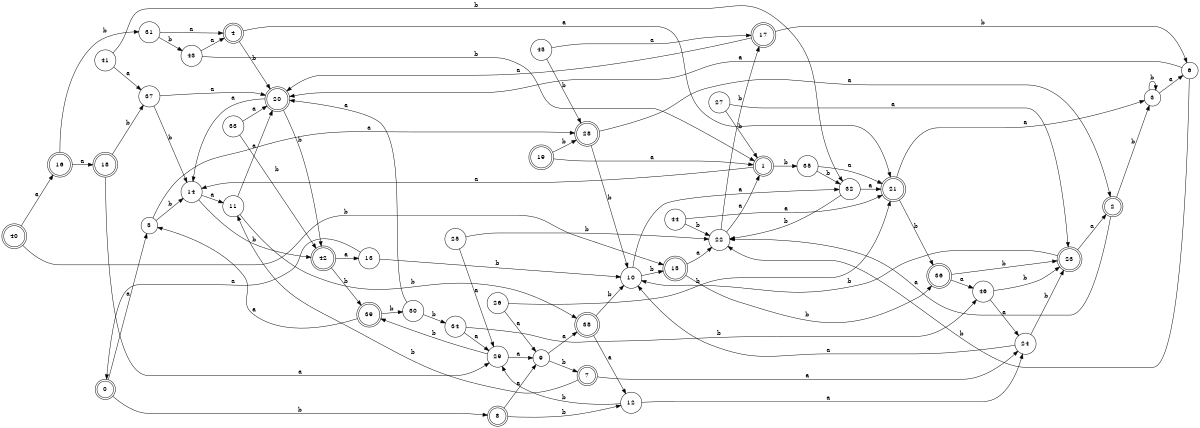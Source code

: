 digraph n38_9 {
__start0 [label="" shape="none"];

rankdir=LR;
size="8,5";

s0 [style="rounded,filled", color="black", fillcolor="white" shape="doublecircle", label="0"];
s1 [style="rounded,filled", color="black", fillcolor="white" shape="doublecircle", label="1"];
s2 [style="rounded,filled", color="black", fillcolor="white" shape="doublecircle", label="2"];
s3 [style="filled", color="black", fillcolor="white" shape="circle", label="3"];
s4 [style="rounded,filled", color="black", fillcolor="white" shape="doublecircle", label="4"];
s5 [style="filled", color="black", fillcolor="white" shape="circle", label="5"];
s6 [style="filled", color="black", fillcolor="white" shape="circle", label="6"];
s7 [style="rounded,filled", color="black", fillcolor="white" shape="doublecircle", label="7"];
s8 [style="rounded,filled", color="black", fillcolor="white" shape="doublecircle", label="8"];
s9 [style="filled", color="black", fillcolor="white" shape="circle", label="9"];
s10 [style="filled", color="black", fillcolor="white" shape="circle", label="10"];
s11 [style="filled", color="black", fillcolor="white" shape="circle", label="11"];
s12 [style="filled", color="black", fillcolor="white" shape="circle", label="12"];
s13 [style="filled", color="black", fillcolor="white" shape="circle", label="13"];
s14 [style="filled", color="black", fillcolor="white" shape="circle", label="14"];
s15 [style="rounded,filled", color="black", fillcolor="white" shape="doublecircle", label="15"];
s16 [style="rounded,filled", color="black", fillcolor="white" shape="doublecircle", label="16"];
s17 [style="rounded,filled", color="black", fillcolor="white" shape="doublecircle", label="17"];
s18 [style="rounded,filled", color="black", fillcolor="white" shape="doublecircle", label="18"];
s19 [style="rounded,filled", color="black", fillcolor="white" shape="doublecircle", label="19"];
s20 [style="rounded,filled", color="black", fillcolor="white" shape="doublecircle", label="20"];
s21 [style="rounded,filled", color="black", fillcolor="white" shape="doublecircle", label="21"];
s22 [style="filled", color="black", fillcolor="white" shape="circle", label="22"];
s23 [style="rounded,filled", color="black", fillcolor="white" shape="doublecircle", label="23"];
s24 [style="filled", color="black", fillcolor="white" shape="circle", label="24"];
s25 [style="filled", color="black", fillcolor="white" shape="circle", label="25"];
s26 [style="filled", color="black", fillcolor="white" shape="circle", label="26"];
s27 [style="filled", color="black", fillcolor="white" shape="circle", label="27"];
s28 [style="rounded,filled", color="black", fillcolor="white" shape="doublecircle", label="28"];
s29 [style="filled", color="black", fillcolor="white" shape="circle", label="29"];
s30 [style="filled", color="black", fillcolor="white" shape="circle", label="30"];
s31 [style="filled", color="black", fillcolor="white" shape="circle", label="31"];
s32 [style="filled", color="black", fillcolor="white" shape="circle", label="32"];
s33 [style="filled", color="black", fillcolor="white" shape="circle", label="33"];
s34 [style="filled", color="black", fillcolor="white" shape="circle", label="34"];
s35 [style="filled", color="black", fillcolor="white" shape="circle", label="35"];
s36 [style="rounded,filled", color="black", fillcolor="white" shape="doublecircle", label="36"];
s37 [style="filled", color="black", fillcolor="white" shape="circle", label="37"];
s38 [style="rounded,filled", color="black", fillcolor="white" shape="doublecircle", label="38"];
s39 [style="rounded,filled", color="black", fillcolor="white" shape="doublecircle", label="39"];
s40 [style="rounded,filled", color="black", fillcolor="white" shape="doublecircle", label="40"];
s41 [style="filled", color="black", fillcolor="white" shape="circle", label="41"];
s42 [style="rounded,filled", color="black", fillcolor="white" shape="doublecircle", label="42"];
s43 [style="filled", color="black", fillcolor="white" shape="circle", label="43"];
s44 [style="filled", color="black", fillcolor="white" shape="circle", label="44"];
s45 [style="filled", color="black", fillcolor="white" shape="circle", label="45"];
s46 [style="filled", color="black", fillcolor="white" shape="circle", label="46"];
s0 -> s5 [label="a"];
s0 -> s8 [label="b"];
s1 -> s14 [label="a"];
s1 -> s35 [label="b"];
s2 -> s22 [label="a"];
s2 -> s3 [label="b"];
s3 -> s6 [label="a"];
s3 -> s3 [label="b"];
s4 -> s21 [label="a"];
s4 -> s20 [label="b"];
s5 -> s28 [label="a"];
s5 -> s14 [label="b"];
s6 -> s20 [label="a"];
s6 -> s22 [label="b"];
s7 -> s24 [label="a"];
s7 -> s11 [label="b"];
s8 -> s9 [label="a"];
s8 -> s12 [label="b"];
s9 -> s38 [label="a"];
s9 -> s7 [label="b"];
s10 -> s32 [label="a"];
s10 -> s15 [label="b"];
s11 -> s20 [label="a"];
s11 -> s38 [label="b"];
s12 -> s24 [label="a"];
s12 -> s29 [label="b"];
s13 -> s0 [label="a"];
s13 -> s10 [label="b"];
s14 -> s11 [label="a"];
s14 -> s42 [label="b"];
s15 -> s22 [label="a"];
s15 -> s36 [label="b"];
s16 -> s18 [label="a"];
s16 -> s31 [label="b"];
s17 -> s20 [label="a"];
s17 -> s6 [label="b"];
s18 -> s29 [label="a"];
s18 -> s37 [label="b"];
s19 -> s1 [label="a"];
s19 -> s28 [label="b"];
s20 -> s14 [label="a"];
s20 -> s42 [label="b"];
s21 -> s3 [label="a"];
s21 -> s36 [label="b"];
s22 -> s1 [label="a"];
s22 -> s17 [label="b"];
s23 -> s2 [label="a"];
s23 -> s10 [label="b"];
s24 -> s10 [label="a"];
s24 -> s23 [label="b"];
s25 -> s29 [label="a"];
s25 -> s22 [label="b"];
s26 -> s9 [label="a"];
s26 -> s21 [label="b"];
s27 -> s23 [label="a"];
s27 -> s1 [label="b"];
s28 -> s2 [label="a"];
s28 -> s10 [label="b"];
s29 -> s9 [label="a"];
s29 -> s39 [label="b"];
s30 -> s20 [label="a"];
s30 -> s34 [label="b"];
s31 -> s4 [label="a"];
s31 -> s43 [label="b"];
s32 -> s21 [label="a"];
s32 -> s22 [label="b"];
s33 -> s20 [label="a"];
s33 -> s42 [label="b"];
s34 -> s29 [label="a"];
s34 -> s46 [label="b"];
s35 -> s21 [label="a"];
s35 -> s32 [label="b"];
s36 -> s46 [label="a"];
s36 -> s23 [label="b"];
s37 -> s20 [label="a"];
s37 -> s14 [label="b"];
s38 -> s12 [label="a"];
s38 -> s10 [label="b"];
s39 -> s5 [label="a"];
s39 -> s30 [label="b"];
s40 -> s16 [label="a"];
s40 -> s15 [label="b"];
s41 -> s37 [label="a"];
s41 -> s32 [label="b"];
s42 -> s13 [label="a"];
s42 -> s39 [label="b"];
s43 -> s4 [label="a"];
s43 -> s1 [label="b"];
s44 -> s21 [label="a"];
s44 -> s22 [label="b"];
s45 -> s17 [label="a"];
s45 -> s28 [label="b"];
s46 -> s24 [label="a"];
s46 -> s23 [label="b"];

}